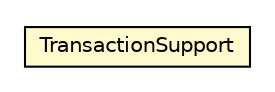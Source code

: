 #!/usr/local/bin/dot
#
# Class diagram 
# Generated by UMLGraph version 5.1 (http://www.umlgraph.org/)
#

digraph G {
	edge [fontname="Helvetica",fontsize=10,labelfontname="Helvetica",labelfontsize=10];
	node [fontname="Helvetica",fontsize=10,shape=plaintext];
	nodesep=0.25;
	ranksep=0.5;
	// pt.ist.fenixframework.backend.jvstmojb.pstm.TransactionSupport
	c130780 [label=<<table title="pt.ist.fenixframework.backend.jvstmojb.pstm.TransactionSupport" border="0" cellborder="1" cellspacing="0" cellpadding="2" port="p" bgcolor="lemonChiffon" href="./TransactionSupport.html">
		<tr><td><table border="0" cellspacing="0" cellpadding="1">
<tr><td align="center" balign="center"> TransactionSupport </td></tr>
		</table></td></tr>
		</table>>, fontname="Helvetica", fontcolor="black", fontsize=10.0];
}

